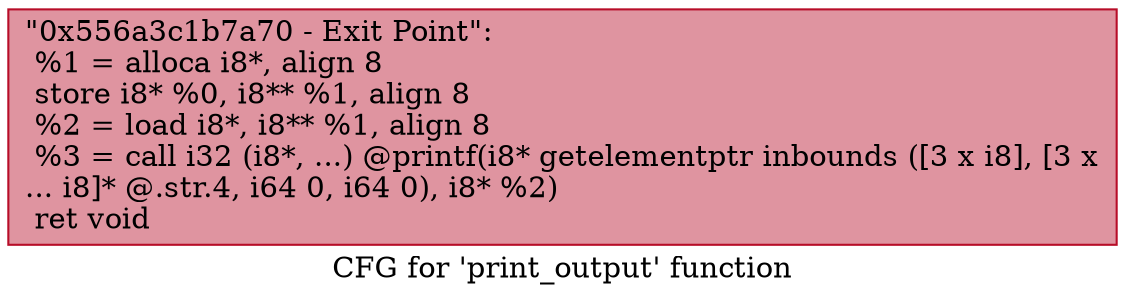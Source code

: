 digraph "CFG for 'print_output' function" {
	label="CFG for 'print_output' function";

	Node0x556a3c1b7a70 [shape=record,color="#b70d28ff", style=filled, fillcolor="#b70d2870",label="{\"0x556a3c1b7a70 - Exit Point\":\l  %1 = alloca i8*, align 8\l  store i8* %0, i8** %1, align 8\l  %2 = load i8*, i8** %1, align 8\l  %3 = call i32 (i8*, ...) @printf(i8* getelementptr inbounds ([3 x i8], [3 x\l... i8]* @.str.4, i64 0, i64 0), i8* %2)\l  ret void\l}"];
}
